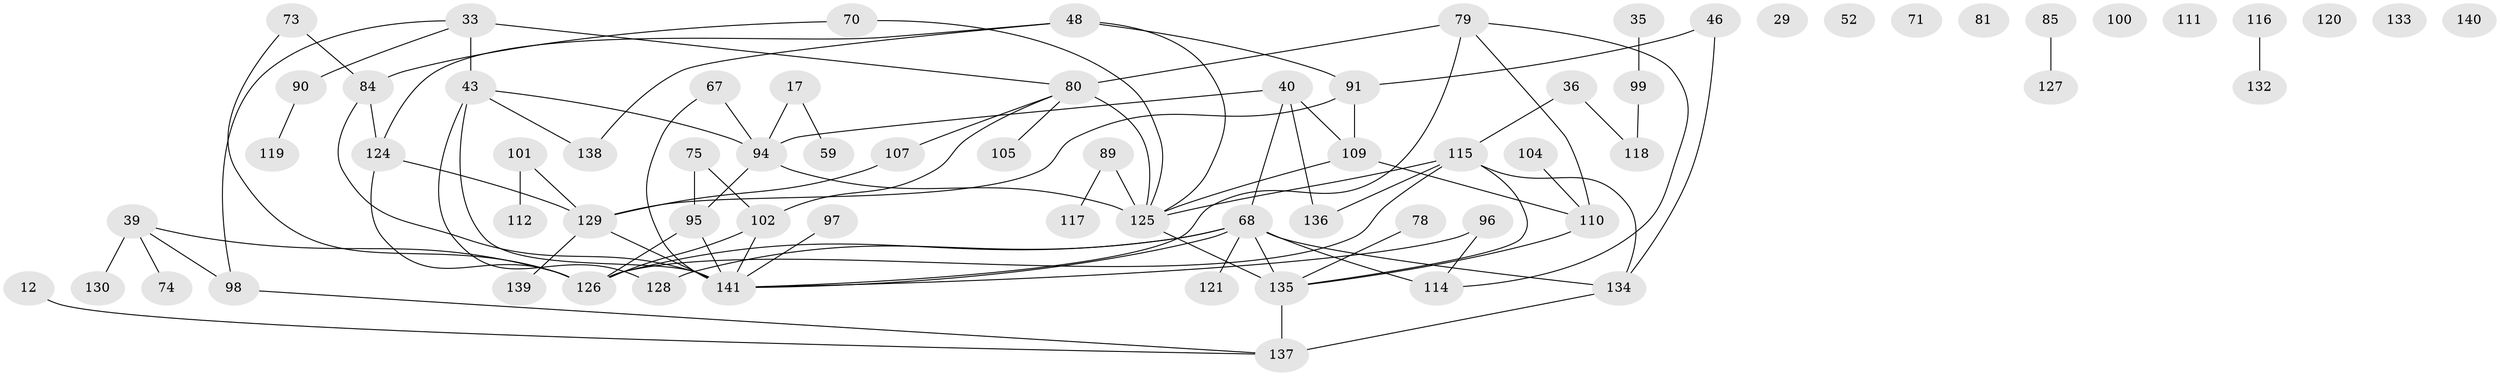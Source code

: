 // original degree distribution, {3: 0.20567375886524822, 1: 0.2127659574468085, 4: 0.1347517730496454, 2: 0.24113475177304963, 5: 0.07092198581560284, 6: 0.06382978723404255, 0: 0.06382978723404255, 7: 0.0070921985815602835}
// Generated by graph-tools (version 1.1) at 2025/43/03/04/25 21:43:35]
// undirected, 70 vertices, 91 edges
graph export_dot {
graph [start="1"]
  node [color=gray90,style=filled];
  12;
  17;
  29;
  33 [super="+14"];
  35;
  36;
  39;
  40 [super="+24"];
  43 [super="+41"];
  46;
  48;
  52;
  59;
  67;
  68 [super="+11"];
  70;
  71;
  73;
  74;
  75;
  78;
  79 [super="+1"];
  80 [super="+20"];
  81;
  84 [super="+50"];
  85;
  89;
  90;
  91;
  94 [super="+86"];
  95 [super="+30"];
  96 [super="+57"];
  97;
  98 [super="+8+76"];
  99;
  100;
  101 [super="+63+34"];
  102 [super="+27+32"];
  104;
  105;
  107;
  109 [super="+13+83"];
  110 [super="+44+77+103"];
  111;
  112;
  114 [super="+19"];
  115 [super="+87"];
  116;
  117;
  118;
  119;
  120;
  121;
  124 [super="+82"];
  125 [super="+6+123+106"];
  126 [super="+108"];
  127;
  128 [super="+62"];
  129 [super="+66"];
  130;
  132;
  133;
  134 [super="+16"];
  135 [super="+113"];
  136 [super="+65"];
  137 [super="+93"];
  138;
  139;
  140;
  141 [super="+122+131"];
  12 -- 137;
  17 -- 59;
  17 -- 94;
  33 -- 43;
  33 -- 80 [weight=2];
  33 -- 90;
  33 -- 98;
  35 -- 99;
  36 -- 115;
  36 -- 118;
  39 -- 74;
  39 -- 130;
  39 -- 126;
  39 -- 98;
  40 -- 94;
  40 -- 68;
  40 -- 136;
  40 -- 109 [weight=2];
  43 -- 94 [weight=2];
  43 -- 138;
  43 -- 141 [weight=4];
  43 -- 128;
  46 -- 91;
  46 -- 134;
  48 -- 91;
  48 -- 138;
  48 -- 124;
  48 -- 125;
  67 -- 141;
  67 -- 94;
  68 -- 121;
  68 -- 126;
  68 -- 135;
  68 -- 141 [weight=3];
  68 -- 114 [weight=2];
  68 -- 134;
  68 -- 128;
  70 -- 84;
  70 -- 125;
  73 -- 84;
  73 -- 126;
  75 -- 95;
  75 -- 102;
  78 -- 135;
  79 -- 80 [weight=2];
  79 -- 110 [weight=2];
  79 -- 114;
  79 -- 141;
  80 -- 107;
  80 -- 125 [weight=3];
  80 -- 102;
  80 -- 105;
  84 -- 124 [weight=2];
  84 -- 141 [weight=2];
  85 -- 127;
  89 -- 117;
  89 -- 125;
  90 -- 119;
  91 -- 109;
  91 -- 129;
  94 -- 95 [weight=2];
  94 -- 125 [weight=2];
  95 -- 126;
  95 -- 141;
  96 -- 114;
  96 -- 141;
  97 -- 141;
  98 -- 137;
  99 -- 118;
  101 -- 112;
  101 -- 129;
  102 -- 126;
  102 -- 141;
  104 -- 110;
  107 -- 129;
  109 -- 110;
  109 -- 125;
  110 -- 135 [weight=2];
  115 -- 125 [weight=2];
  115 -- 126 [weight=2];
  115 -- 134;
  115 -- 135;
  115 -- 136;
  116 -- 132;
  124 -- 126;
  124 -- 129;
  125 -- 135 [weight=3];
  129 -- 141 [weight=2];
  129 -- 139;
  134 -- 137;
  135 -- 137 [weight=2];
}
